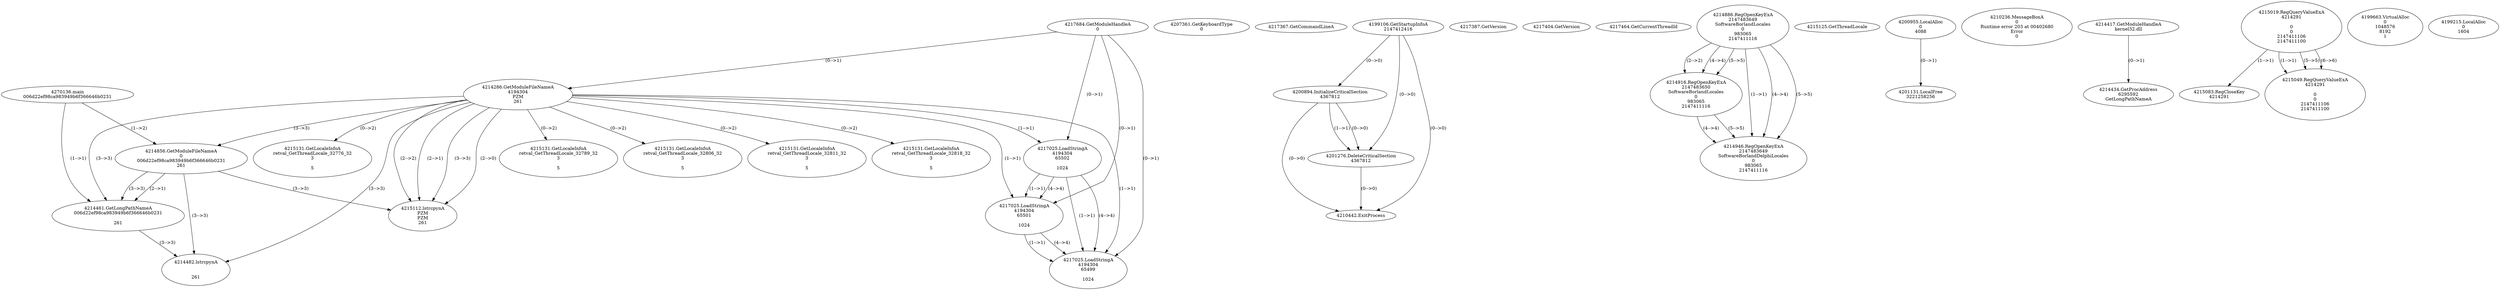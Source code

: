 // Global SCDG with merge call
digraph {
	0 [label="4270136.main
006d22ef98ca983949b6f366646b0231"]
	1 [label="4217684.GetModuleHandleA
0"]
	2 [label="4207361.GetKeyboardType
0"]
	3 [label="4217367.GetCommandLineA
"]
	4 [label="4199106.GetStartupInfoA
2147412416"]
	5 [label="4217387.GetVersion
"]
	6 [label="4217404.GetVersion
"]
	7 [label="4217464.GetCurrentThreadId
"]
	8 [label="4214286.GetModuleFileNameA
4194304
PZM
261"]
	1 -> 8 [label="(0-->1)"]
	9 [label="4214856.GetModuleFileNameA
0
006d22ef98ca983949b6f366646b0231
261"]
	0 -> 9 [label="(1-->2)"]
	8 -> 9 [label="(3-->3)"]
	10 [label="4214886.RegOpenKeyExA
2147483649
Software\Borland\Locales
0
983065
2147411116"]
	11 [label="4214916.RegOpenKeyExA
2147483650
Software\Borland\Locales
0
983065
2147411116"]
	10 -> 11 [label="(2-->2)"]
	10 -> 11 [label="(4-->4)"]
	10 -> 11 [label="(5-->5)"]
	12 [label="4214946.RegOpenKeyExA
2147483649
Software\Borland\Delphi\Locales
0
983065
2147411116"]
	10 -> 12 [label="(1-->1)"]
	10 -> 12 [label="(4-->4)"]
	11 -> 12 [label="(4-->4)"]
	10 -> 12 [label="(5-->5)"]
	11 -> 12 [label="(5-->5)"]
	13 [label="4215112.lstrcpynA
PZM
PZM
261"]
	8 -> 13 [label="(2-->1)"]
	8 -> 13 [label="(2-->2)"]
	8 -> 13 [label="(3-->3)"]
	9 -> 13 [label="(3-->3)"]
	8 -> 13 [label="(2-->0)"]
	14 [label="4215125.GetThreadLocale
"]
	15 [label="4215131.GetLocaleInfoA
retval_GetThreadLocale_32776_32
3

5"]
	8 -> 15 [label="(0-->2)"]
	16 [label="4217025.LoadStringA
4194304
65502

1024"]
	1 -> 16 [label="(0-->1)"]
	8 -> 16 [label="(1-->1)"]
	17 [label="4200894.InitializeCriticalSection
4367812"]
	4 -> 17 [label="(0-->0)"]
	18 [label="4200955.LocalAlloc
0
4088"]
	19 [label="4210236.MessageBoxA
0
Runtime error 203 at 00402680
Error
0"]
	20 [label="4201131.LocalFree
3221258256"]
	18 -> 20 [label="(0-->1)"]
	21 [label="4201276.DeleteCriticalSection
4367812"]
	17 -> 21 [label="(1-->1)"]
	4 -> 21 [label="(0-->0)"]
	17 -> 21 [label="(0-->0)"]
	22 [label="4210442.ExitProcess
"]
	4 -> 22 [label="(0-->0)"]
	17 -> 22 [label="(0-->0)"]
	21 -> 22 [label="(0-->0)"]
	23 [label="4214417.GetModuleHandleA
kernel32.dll"]
	24 [label="4214434.GetProcAddress
6295592
GetLongPathNameA"]
	23 -> 24 [label="(0-->1)"]
	25 [label="4214461.GetLongPathNameA
006d22ef98ca983949b6f366646b0231

261"]
	0 -> 25 [label="(1-->1)"]
	9 -> 25 [label="(2-->1)"]
	8 -> 25 [label="(3-->3)"]
	9 -> 25 [label="(3-->3)"]
	26 [label="4214482.lstrcpynA


261"]
	8 -> 26 [label="(3-->3)"]
	9 -> 26 [label="(3-->3)"]
	25 -> 26 [label="(3-->3)"]
	27 [label="4215019.RegQueryValueExA
4214291

0
0
2147411106
2147411100"]
	28 [label="4215083.RegCloseKey
4214291"]
	27 -> 28 [label="(1-->1)"]
	29 [label="4215131.GetLocaleInfoA
retval_GetThreadLocale_32789_32
3

5"]
	8 -> 29 [label="(0-->2)"]
	30 [label="4199663.VirtualAlloc
0
1048576
8192
1"]
	31 [label="4199215.LocalAlloc
0
1604"]
	32 [label="4215049.RegQueryValueExA
4214291

0
0
2147411106
2147411100"]
	27 -> 32 [label="(1-->1)"]
	27 -> 32 [label="(5-->5)"]
	27 -> 32 [label="(6-->6)"]
	33 [label="4215131.GetLocaleInfoA
retval_GetThreadLocale_32806_32
3

5"]
	8 -> 33 [label="(0-->2)"]
	34 [label="4215131.GetLocaleInfoA
retval_GetThreadLocale_32811_32
3

5"]
	8 -> 34 [label="(0-->2)"]
	35 [label="4217025.LoadStringA
4194304
65501

1024"]
	1 -> 35 [label="(0-->1)"]
	8 -> 35 [label="(1-->1)"]
	16 -> 35 [label="(1-->1)"]
	16 -> 35 [label="(4-->4)"]
	36 [label="4217025.LoadStringA
4194304
65499

1024"]
	1 -> 36 [label="(0-->1)"]
	8 -> 36 [label="(1-->1)"]
	16 -> 36 [label="(1-->1)"]
	35 -> 36 [label="(1-->1)"]
	16 -> 36 [label="(4-->4)"]
	35 -> 36 [label="(4-->4)"]
	37 [label="4215131.GetLocaleInfoA
retval_GetThreadLocale_32818_32
3

5"]
	8 -> 37 [label="(0-->2)"]
}

